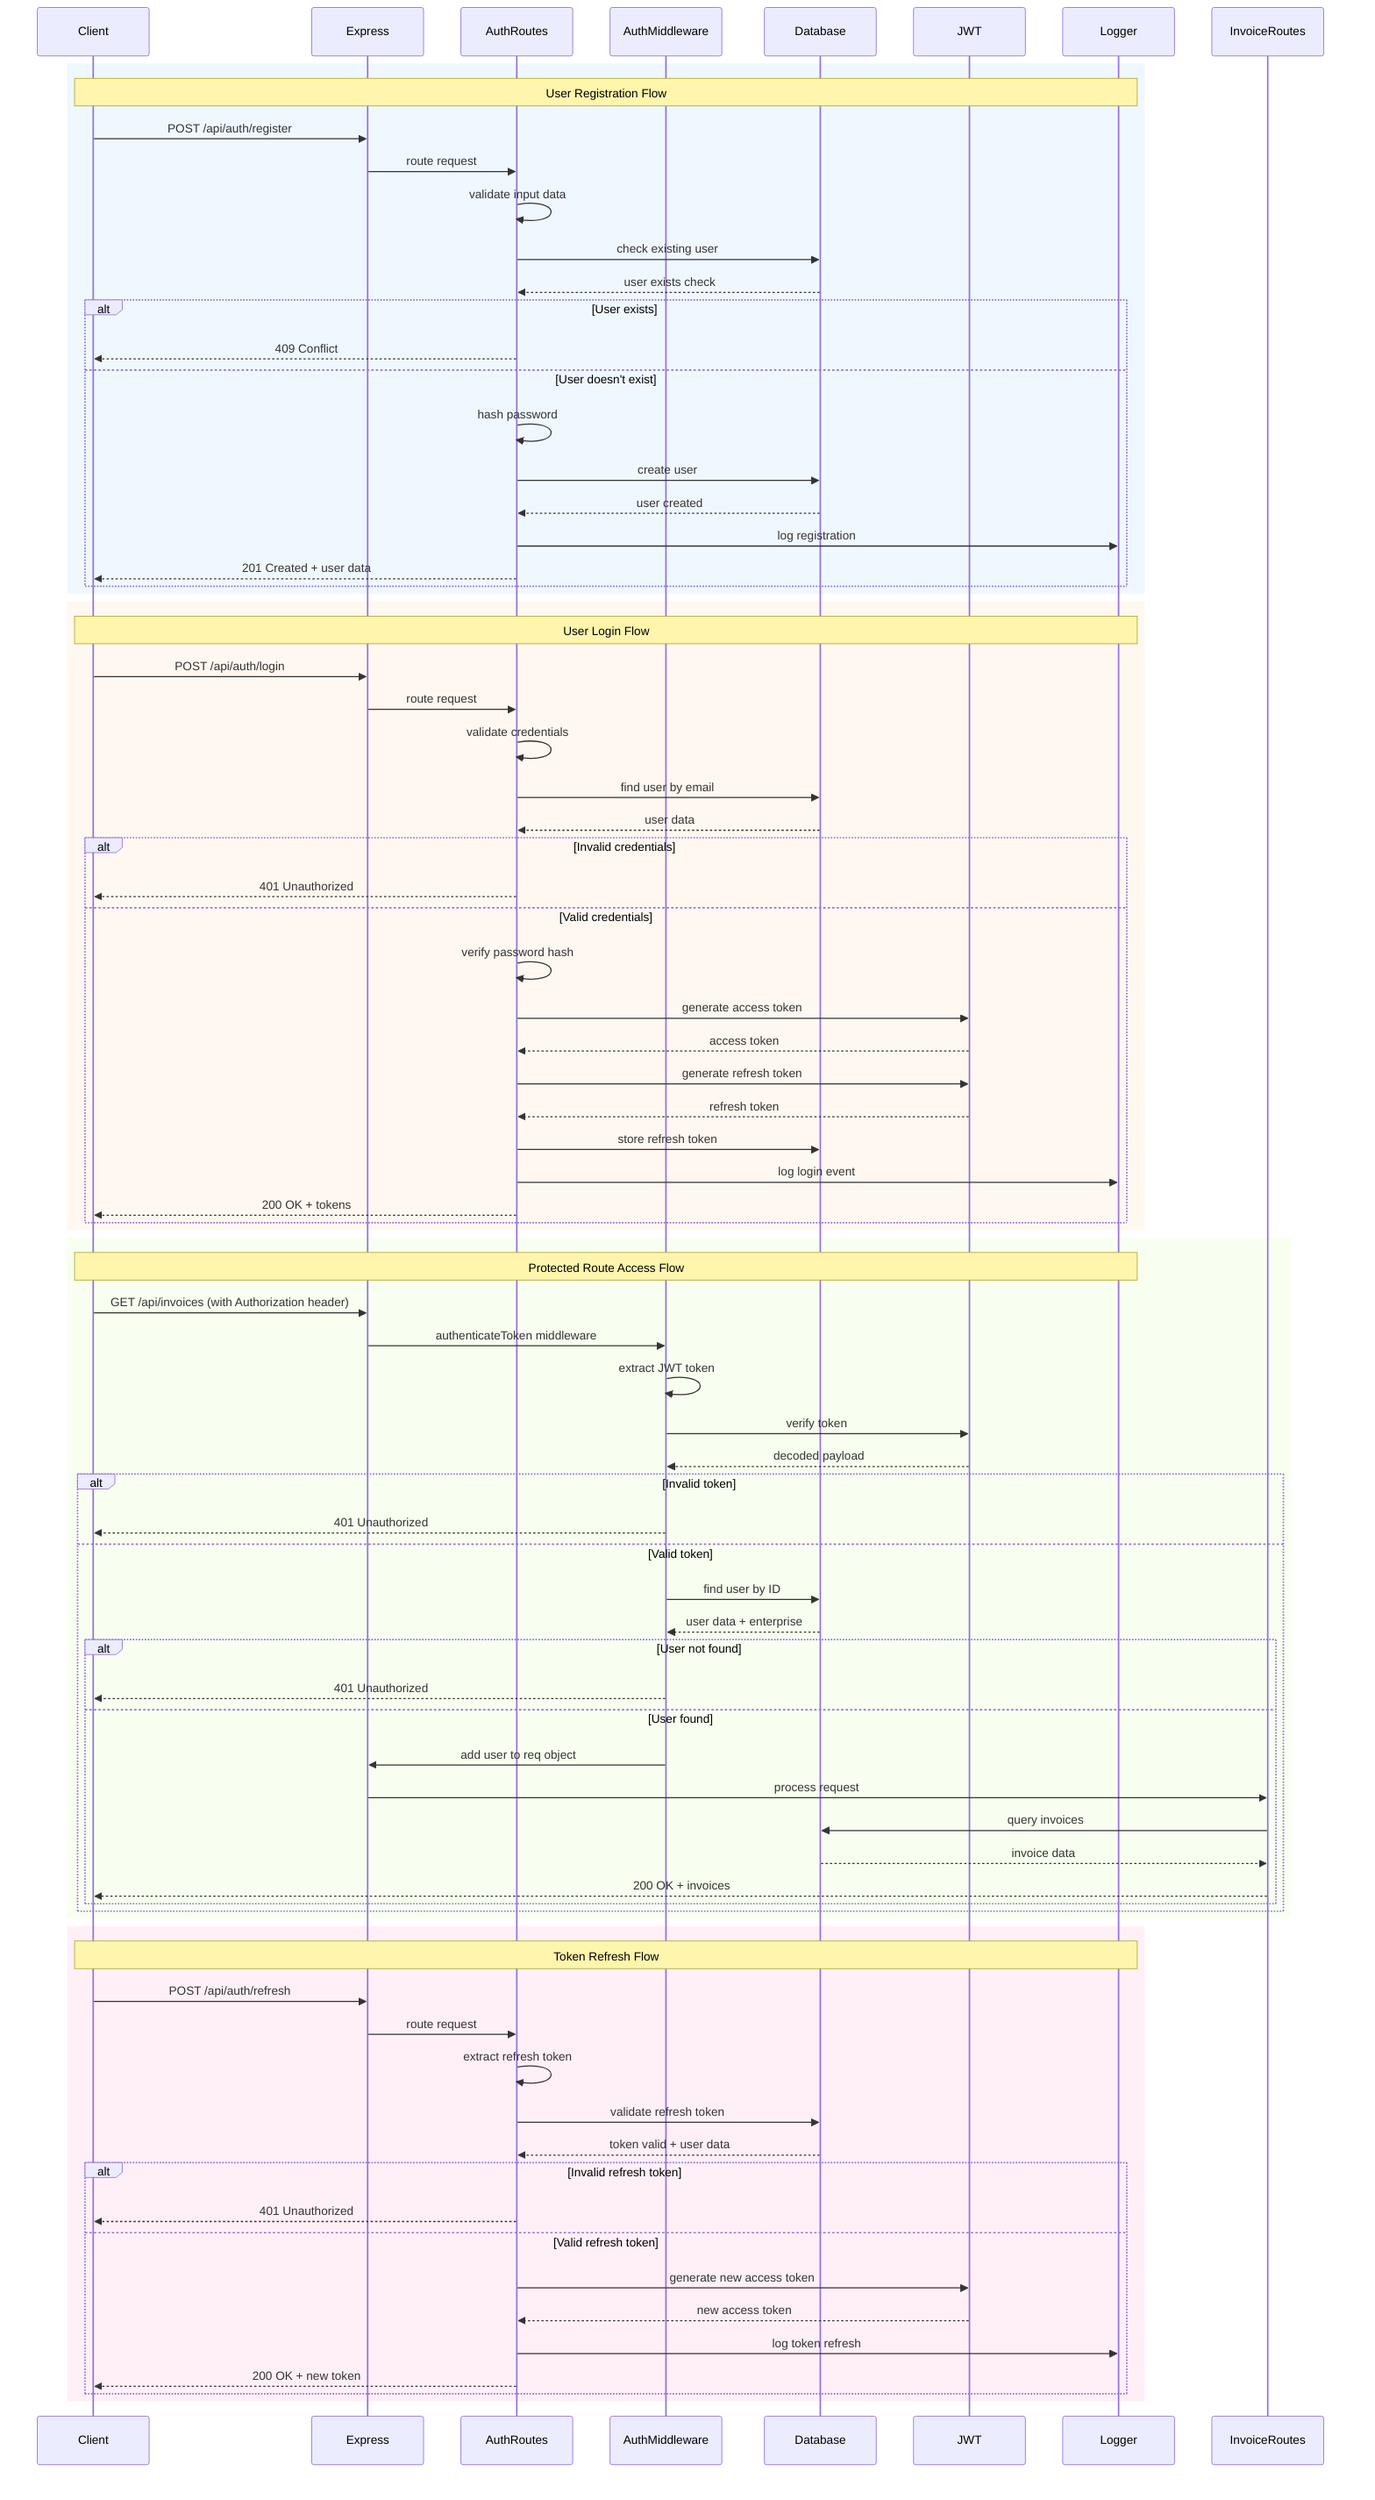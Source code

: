 sequenceDiagram
    participant Client
    participant Express
    participant AuthRoutes
    participant AuthMiddleware
    participant Database
    participant JWT
    participant Logger

    %% User Registration Flow
    rect rgb(240, 248, 255)
        Note over Client, Logger: User Registration Flow
        Client->>Express: POST /api/auth/register
        Express->>AuthRoutes: route request
        AuthRoutes->>AuthRoutes: validate input data
        AuthRoutes->>Database: check existing user
        Database-->>AuthRoutes: user exists check
        alt User exists
            AuthRoutes-->>Client: 409 Conflict
        else User doesn't exist
            AuthRoutes->>AuthRoutes: hash password
            AuthRoutes->>Database: create user
            Database-->>AuthRoutes: user created
            AuthRoutes->>Logger: log registration
            AuthRoutes-->>Client: 201 Created + user data
        end
    end

    %% User Login Flow
    rect rgb(255, 248, 240)
        Note over Client, Logger: User Login Flow
        Client->>Express: POST /api/auth/login
        Express->>AuthRoutes: route request
        AuthRoutes->>AuthRoutes: validate credentials
        AuthRoutes->>Database: find user by email
        Database-->>AuthRoutes: user data
        alt Invalid credentials
            AuthRoutes-->>Client: 401 Unauthorized
        else Valid credentials
            AuthRoutes->>AuthRoutes: verify password hash
            AuthRoutes->>JWT: generate access token
            JWT-->>AuthRoutes: access token
            AuthRoutes->>JWT: generate refresh token
            JWT-->>AuthRoutes: refresh token
            AuthRoutes->>Database: store refresh token
            AuthRoutes->>Logger: log login event
            AuthRoutes-->>Client: 200 OK + tokens
        end
    end

    %% Protected Route Access Flow
    rect rgb(248, 255, 240)
        Note over Client, Logger: Protected Route Access Flow
        Client->>Express: GET /api/invoices (with Authorization header)
        Express->>AuthMiddleware: authenticateToken middleware
        AuthMiddleware->>AuthMiddleware: extract JWT token
        AuthMiddleware->>JWT: verify token
        JWT-->>AuthMiddleware: decoded payload
        alt Invalid token
            AuthMiddleware-->>Client: 401 Unauthorized
        else Valid token
            AuthMiddleware->>Database: find user by ID
            Database-->>AuthMiddleware: user data + enterprise
            alt User not found
                AuthMiddleware-->>Client: 401 Unauthorized
            else User found
                AuthMiddleware->>Express: add user to req object
                Express->>InvoiceRoutes: process request
                InvoiceRoutes->>Database: query invoices
                Database-->>InvoiceRoutes: invoice data
                InvoiceRoutes-->>Client: 200 OK + invoices
            end
        end
    end

    %% Token Refresh Flow
    rect rgb(255, 240, 248)
        Note over Client, Logger: Token Refresh Flow
        Client->>Express: POST /api/auth/refresh
        Express->>AuthRoutes: route request
        AuthRoutes->>AuthRoutes: extract refresh token
        AuthRoutes->>Database: validate refresh token
        Database-->>AuthRoutes: token valid + user data
        alt Invalid refresh token
            AuthRoutes-->>Client: 401 Unauthorized
        else Valid refresh token
            AuthRoutes->>JWT: generate new access token
            JWT-->>AuthRoutes: new access token
            AuthRoutes->>Logger: log token refresh
            AuthRoutes-->>Client: 200 OK + new token
        end
    end